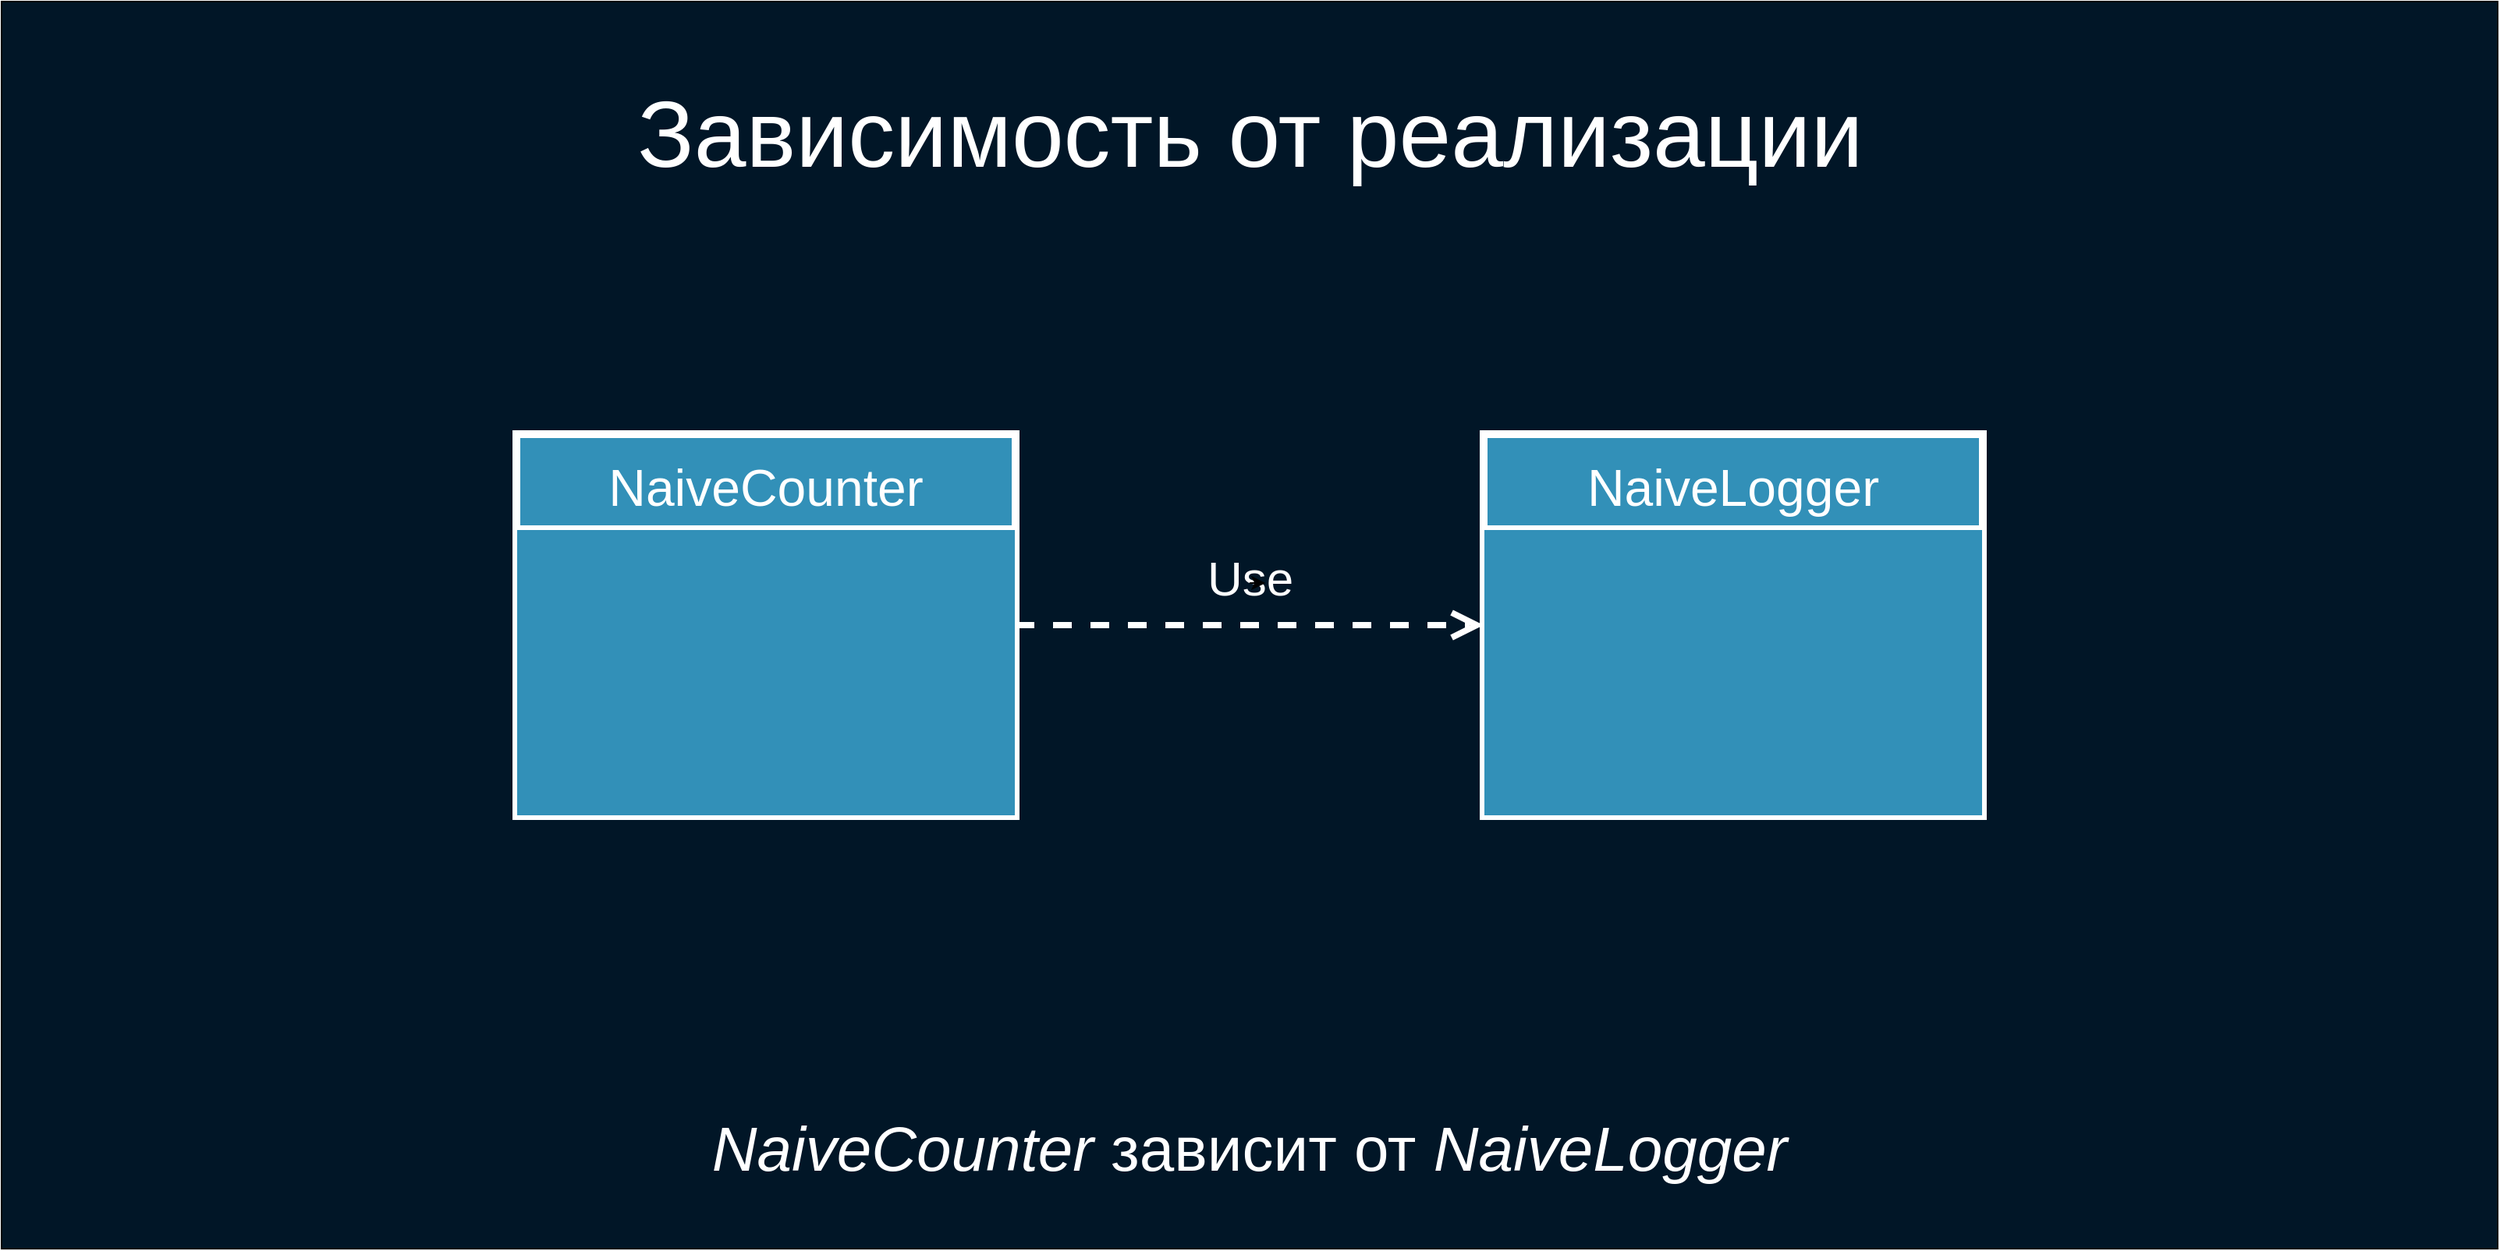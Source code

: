 <mxfile version="13.0.3" type="device"><diagram name="Page-1" id="b5b7bab2-c9e2-2cf4-8b2a-24fd1a2a6d21"><mxGraphModel dx="4512" dy="1174" grid="1" gridSize="10" guides="1" tooltips="1" connect="1" arrows="1" fold="1" page="1" pageScale="1" pageWidth="827" pageHeight="1169" background="#ffffff" math="0" shadow="0"><root><mxCell id="0"/><mxCell id="1" parent="0"/><mxCell id="crDRbli0xWPwZ9U8P9Jx-28" value="" style="rounded=0;whiteSpace=wrap;html=1;fillColor=#011627;fontSize=30;fontColor=#FFFFFF;strokeColor=#000000;" parent="1" vertex="1"><mxGeometry x="-1860" y="90" width="1600" height="800" as="geometry"/></mxCell><mxCell id="DCdFdqNJGPphD0C1cl4i-5" value="Use" style="endArrow=open;endSize=12;dashed=1;html=1;fontSize=31;fontColor=#FFFFFF;strokeColor=#FFFFFF;entryX=0;entryY=0.5;entryDx=0;entryDy=0;strokeWidth=4;labelBackgroundColor=none;rounded=0;exitX=1;exitY=0.5;exitDx=0;exitDy=0;" parent="1" target="jOwIxk3vogOaWyEmxDxG-5" edge="1" source="jOwIxk3vogOaWyEmxDxG-1"><mxGeometry y="30" width="160" relative="1" as="geometry"><mxPoint x="-1210" y="440" as="sourcePoint"/><mxPoint x="-910" y="440" as="targetPoint"/><Array as="points"/><mxPoint as="offset"/></mxGeometry></mxCell><mxCell id="jOwIxk3vogOaWyEmxDxG-1" value="NaiveCounter" style="swimlane;fontStyle=0;childLayout=stackLayout;horizontal=1;startSize=61;fillColor=#3290B8;horizontalStack=0;resizeParent=1;resizeParentMax=0;resizeLast=0;collapsible=1;marginBottom=0;strokeColor=#FFFFFF;strokeWidth=5;fontSize=33;fontColor=#FFFFFF;" vertex="1" parent="1"><mxGeometry x="-1530" y="367.5" width="320" height="245" as="geometry"/></mxCell><mxCell id="jOwIxk3vogOaWyEmxDxG-3" value="" style="text;strokeColor=#FFFFFF;fillColor=#3290B8;align=left;verticalAlign=top;spacingLeft=4;spacingRight=4;overflow=hidden;rotatable=0;points=[[0,0.5],[1,0.5]];portConstraint=eastwest;strokeWidth=1;" vertex="1" parent="jOwIxk3vogOaWyEmxDxG-1"><mxGeometry y="61" width="320" height="184" as="geometry"/></mxCell><mxCell id="jOwIxk3vogOaWyEmxDxG-5" value="NaiveLogger" style="swimlane;fontStyle=0;childLayout=stackLayout;horizontal=1;startSize=61;fillColor=#3290B8;horizontalStack=0;resizeParent=1;resizeParentMax=0;resizeLast=0;collapsible=1;marginBottom=0;strokeColor=#FFFFFF;strokeWidth=5;fontSize=33;fontColor=#FFFFFF;" vertex="1" parent="1"><mxGeometry x="-910" y="367.5" width="320" height="245" as="geometry"/></mxCell><mxCell id="jOwIxk3vogOaWyEmxDxG-6" value="" style="text;strokeColor=#FFFFFF;fillColor=#3290B8;align=left;verticalAlign=top;spacingLeft=4;spacingRight=4;overflow=hidden;rotatable=0;points=[[0,0.5],[1,0.5]];portConstraint=eastwest;strokeWidth=1;" vertex="1" parent="jOwIxk3vogOaWyEmxDxG-5"><mxGeometry y="61" width="320" height="184" as="geometry"/></mxCell><mxCell id="jOwIxk3vogOaWyEmxDxG-8" style="edgeStyle=orthogonalEdgeStyle;rounded=0;orthogonalLoop=1;jettySize=auto;html=1;exitX=0.5;exitY=1;exitDx=0;exitDy=0;entryX=0.553;entryY=0.974;entryDx=0;entryDy=0;entryPerimeter=0;fontSize=33;fontColor=#FFFFFF;" edge="1" parent="1"><mxGeometry relative="1" as="geometry"><mxPoint x="-1060" y="463" as="sourcePoint"/><mxPoint x="-1049.93" y="462.48" as="targetPoint"/></mxGeometry></mxCell><mxCell id="jOwIxk3vogOaWyEmxDxG-9" value="Зависимость от реализации" style="text;html=1;strokeColor=none;fillColor=none;align=center;verticalAlign=middle;whiteSpace=wrap;rounded=0;fontSize=60;fontColor=#FFFFFF;" vertex="1" parent="1"><mxGeometry x="-1506.25" y="140" width="892.5" height="70" as="geometry"/></mxCell><mxCell id="jOwIxk3vogOaWyEmxDxG-12" value="&lt;i&gt;NaiveCounter&lt;/i&gt; зависит от &lt;i&gt;NaiveLogger&lt;/i&gt;" style="text;html=1;strokeColor=none;fillColor=none;align=center;verticalAlign=middle;whiteSpace=wrap;rounded=0;fontSize=40;fontColor=#FFFFFF;" vertex="1" parent="1"><mxGeometry x="-1645" y="790" width="1170" height="70" as="geometry"/></mxCell></root></mxGraphModel></diagram></mxfile>